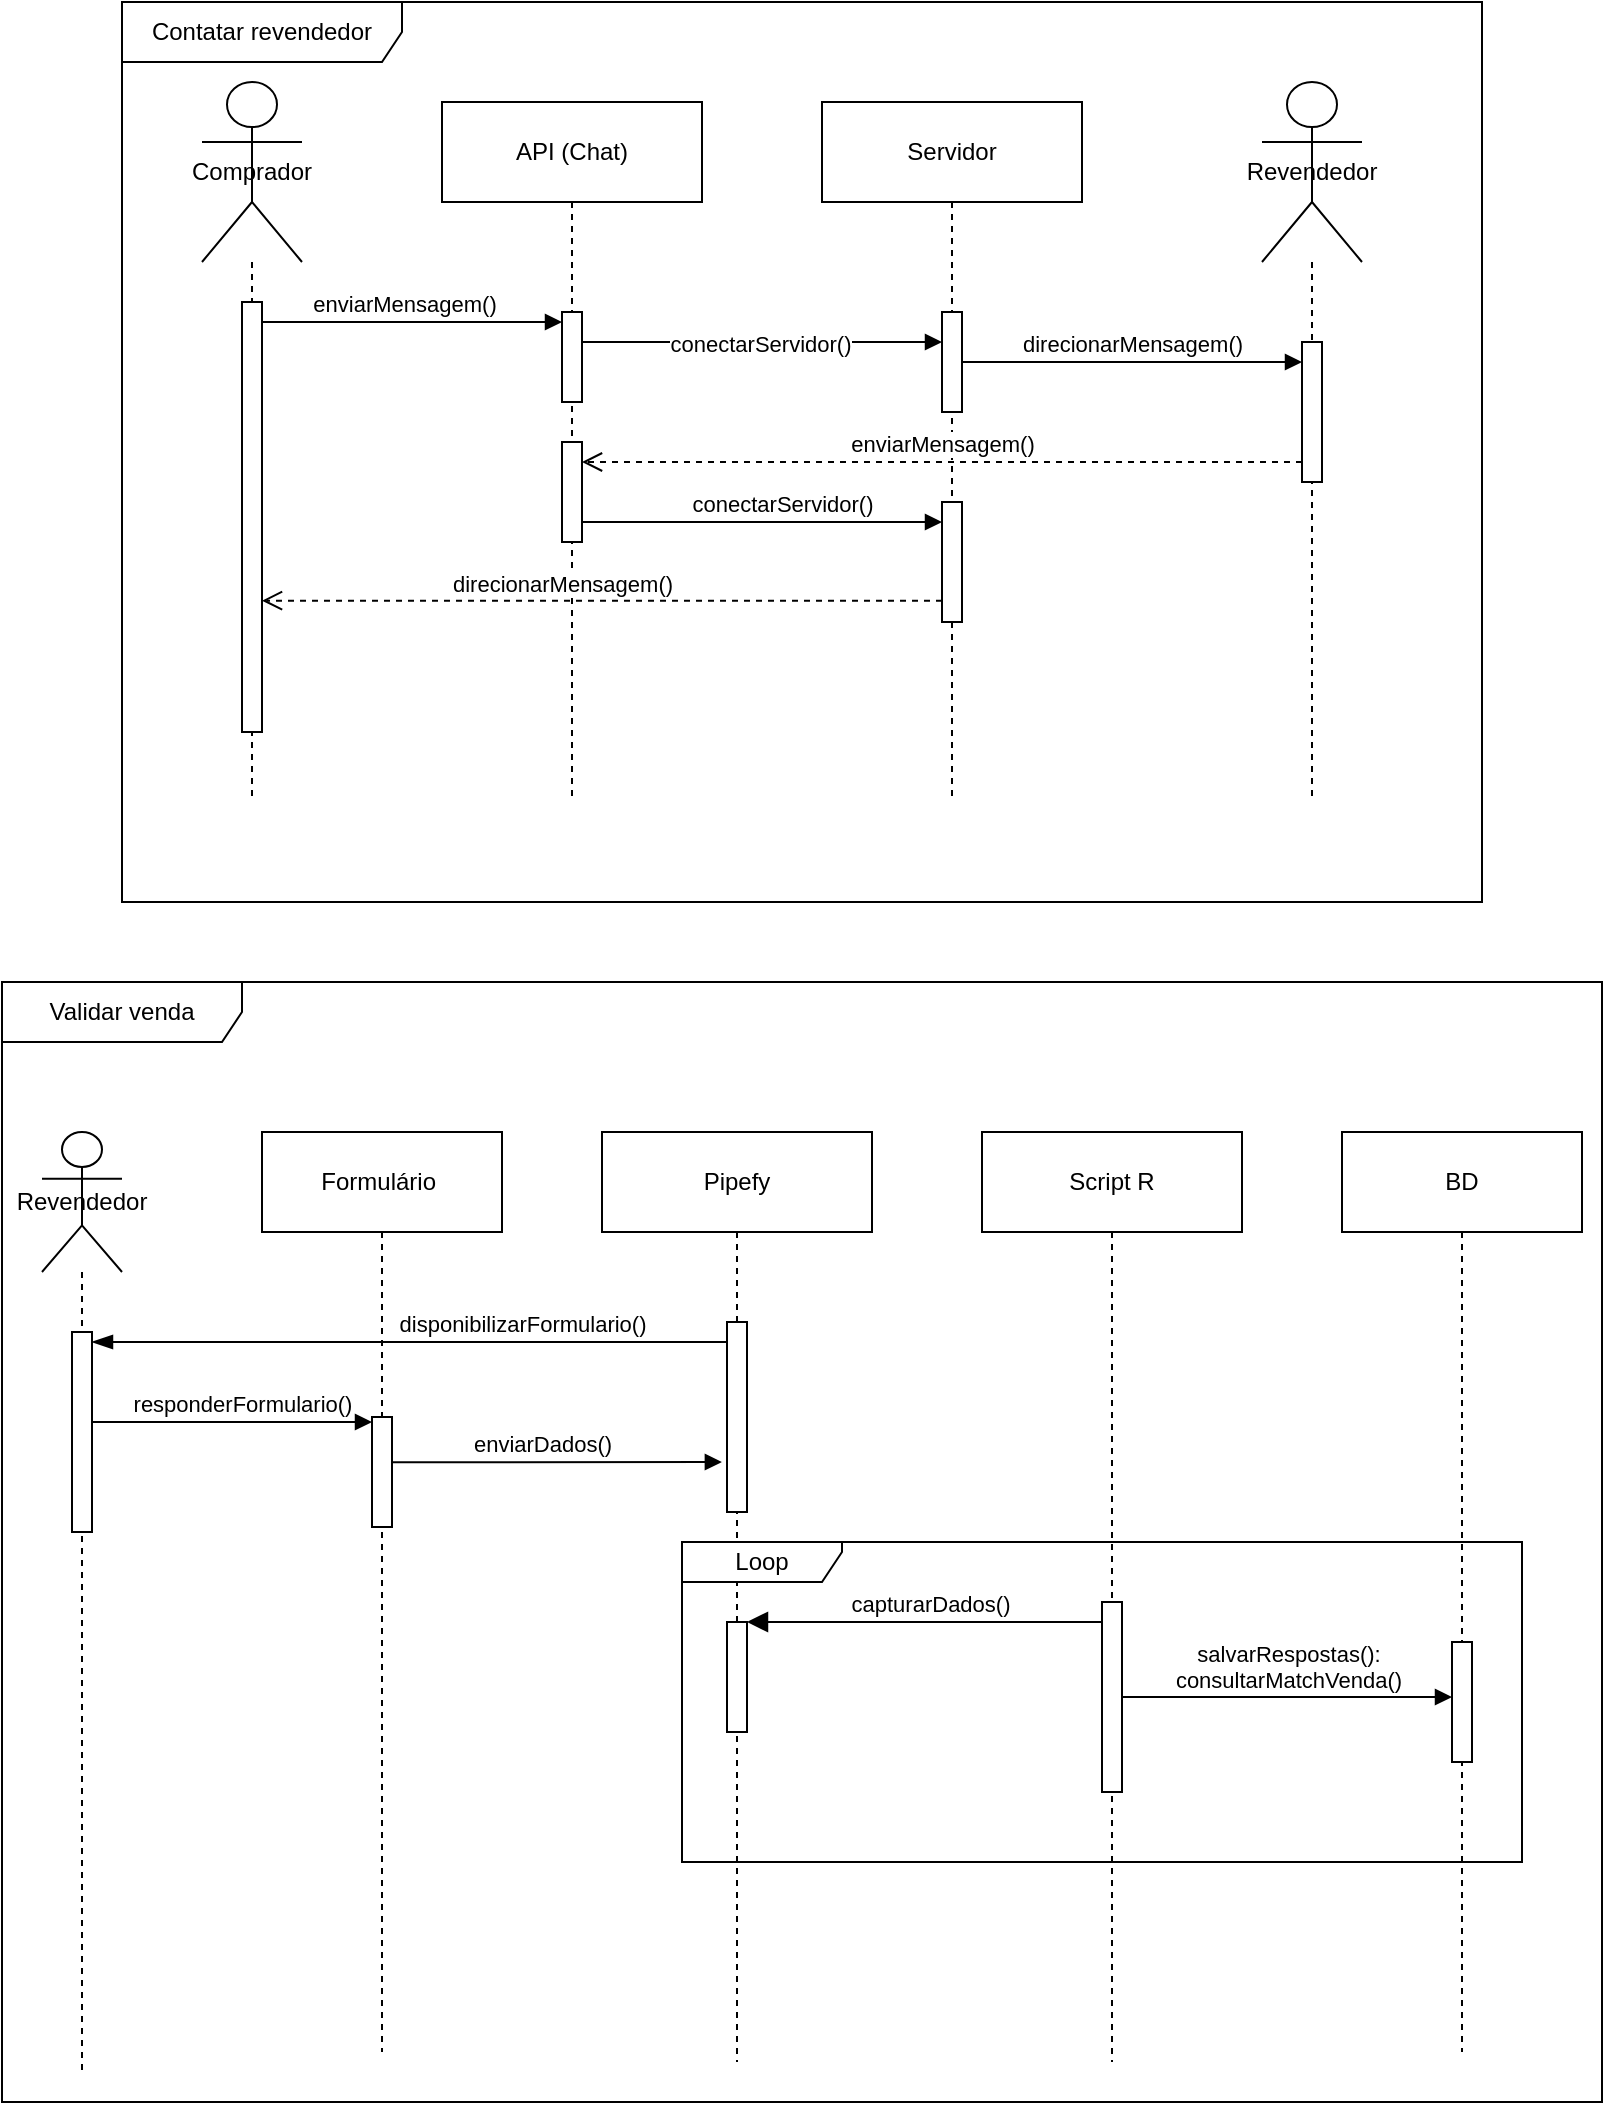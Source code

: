 <mxfile version="21.7.1" type="github">
  <diagram name="Page-1" id="2YBvvXClWsGukQMizWep">
    <mxGraphModel dx="965" dy="1807" grid="1" gridSize="10" guides="1" tooltips="1" connect="1" arrows="1" fold="1" page="1" pageScale="1" pageWidth="850" pageHeight="1100" math="0" shadow="0">
      <root>
        <mxCell id="0" />
        <mxCell id="1" parent="0" />
        <mxCell id="5L_zXAQ-VUQSyit91DCZ-61" value="capturarDados()" style="html=1;verticalAlign=bottom;endArrow=block;endSize=8;curved=0;rounded=0;endFill=1;" edge="1" parent="1" source="5L_zXAQ-VUQSyit91DCZ-51" target="5L_zXAQ-VUQSyit91DCZ-58">
          <mxGeometry x="-0.004" relative="1" as="geometry">
            <mxPoint x="470" y="820" as="sourcePoint" />
            <mxPoint x="390" y="820" as="targetPoint" />
            <mxPoint as="offset" />
          </mxGeometry>
        </mxCell>
        <mxCell id="5L_zXAQ-VUQSyit91DCZ-48" value="enviarDados()" style="html=1;verticalAlign=bottom;endArrow=block;curved=0;rounded=0;entryX=0.444;entryY=0.247;entryDx=0;entryDy=0;entryPerimeter=0;" edge="1" parent="1">
          <mxGeometry x="-0.059" width="80" relative="1" as="geometry">
            <mxPoint x="209.997" y="760.14" as="sourcePoint" />
            <mxPoint x="379.94" y="759.995" as="targetPoint" />
            <mxPoint as="offset" />
          </mxGeometry>
        </mxCell>
        <mxCell id="5L_zXAQ-VUQSyit91DCZ-46" value="disponibilizarFormulario()" style="html=1;verticalAlign=bottom;endArrow=blockThin;endSize=8;curved=0;rounded=0;endFill=1;fillColor=#e1d5e7;strokeColor=#000000;" edge="1" parent="1" target="5L_zXAQ-VUQSyit91DCZ-42">
          <mxGeometry x="-0.047" relative="1" as="geometry">
            <mxPoint x="294.167" y="700" as="sourcePoint" />
            <mxPoint x="150" y="700" as="targetPoint" />
            <Array as="points">
              <mxPoint x="385" y="700" />
              <mxPoint x="315" y="700" />
            </Array>
            <mxPoint as="offset" />
          </mxGeometry>
        </mxCell>
        <mxCell id="5L_zXAQ-VUQSyit91DCZ-44" value="salvarRespostas():&lt;br&gt;consultarMatchVenda()" style="html=1;verticalAlign=bottom;endArrow=block;curved=0;rounded=0;" edge="1" parent="1" source="5L_zXAQ-VUQSyit91DCZ-55" target="5L_zXAQ-VUQSyit91DCZ-45">
          <mxGeometry x="0.007" width="80" relative="1" as="geometry">
            <mxPoint x="574.167" y="870" as="sourcePoint" />
            <mxPoint x="749.5" y="870" as="targetPoint" />
            <mxPoint as="offset" />
          </mxGeometry>
        </mxCell>
        <mxCell id="5L_zXAQ-VUQSyit91DCZ-40" value="responderFormulario()" style="html=1;verticalAlign=bottom;endArrow=block;curved=0;rounded=0;exitX=1;exitY=0;exitDx=0;exitDy=5;exitPerimeter=0;" edge="1" parent="1">
          <mxGeometry x="0.067" width="80" relative="1" as="geometry">
            <mxPoint x="65" y="740" as="sourcePoint" />
            <mxPoint x="205" y="740" as="targetPoint" />
            <mxPoint as="offset" />
          </mxGeometry>
        </mxCell>
        <mxCell id="5L_zXAQ-VUQSyit91DCZ-10" value="API (Chat)" style="shape=umlLifeline;perimeter=lifelinePerimeter;whiteSpace=wrap;html=1;container=1;dropTarget=0;collapsible=0;recursiveResize=0;outlineConnect=0;portConstraint=eastwest;newEdgeStyle={&quot;curved&quot;:0,&quot;rounded&quot;:0};size=50;" vertex="1" parent="1">
          <mxGeometry x="240" y="80" width="130" height="350" as="geometry" />
        </mxCell>
        <mxCell id="5L_zXAQ-VUQSyit91DCZ-15" value="" style="html=1;points=[[0,0,0,0,5],[0,1,0,0,-5],[1,0,0,0,5],[1,1,0,0,-5]];perimeter=orthogonalPerimeter;outlineConnect=0;targetShapes=umlLifeline;portConstraint=eastwest;newEdgeStyle={&quot;curved&quot;:0,&quot;rounded&quot;:0};" vertex="1" parent="5L_zXAQ-VUQSyit91DCZ-10">
          <mxGeometry x="60" y="105" width="10" height="45" as="geometry" />
        </mxCell>
        <mxCell id="5L_zXAQ-VUQSyit91DCZ-23" value="" style="html=1;points=[[0,0,0,0,5],[0,1,0,0,-5],[1,0,0,0,5],[1,1,0,0,-5]];perimeter=orthogonalPerimeter;outlineConnect=0;targetShapes=umlLifeline;portConstraint=eastwest;newEdgeStyle={&quot;curved&quot;:0,&quot;rounded&quot;:0};" vertex="1" parent="5L_zXAQ-VUQSyit91DCZ-10">
          <mxGeometry x="60" y="170" width="10" height="50" as="geometry" />
        </mxCell>
        <mxCell id="5L_zXAQ-VUQSyit91DCZ-11" value="Servidor" style="shape=umlLifeline;perimeter=lifelinePerimeter;whiteSpace=wrap;html=1;container=1;dropTarget=0;collapsible=0;recursiveResize=0;outlineConnect=0;portConstraint=eastwest;newEdgeStyle={&quot;curved&quot;:0,&quot;rounded&quot;:0};size=50;" vertex="1" parent="1">
          <mxGeometry x="430" y="80" width="130" height="350" as="geometry" />
        </mxCell>
        <mxCell id="5L_zXAQ-VUQSyit91DCZ-27" value="" style="html=1;points=[[0,0,0,0,5],[0,1,0,0,-5],[1,0,0,0,5],[1,1,0,0,-5]];perimeter=orthogonalPerimeter;outlineConnect=0;targetShapes=umlLifeline;portConstraint=eastwest;newEdgeStyle={&quot;curved&quot;:0,&quot;rounded&quot;:0};" vertex="1" parent="5L_zXAQ-VUQSyit91DCZ-11">
          <mxGeometry x="60" y="200" width="10" height="60" as="geometry" />
        </mxCell>
        <mxCell id="5L_zXAQ-VUQSyit91DCZ-13" value="Comprador" style="shape=umlLifeline;perimeter=lifelinePerimeter;whiteSpace=wrap;html=1;container=1;dropTarget=0;collapsible=0;recursiveResize=0;outlineConnect=0;portConstraint=eastwest;newEdgeStyle={&quot;curved&quot;:0,&quot;rounded&quot;:0};participant=umlActor;size=90;" vertex="1" parent="1">
          <mxGeometry x="120" y="70" width="50" height="360" as="geometry" />
        </mxCell>
        <mxCell id="5L_zXAQ-VUQSyit91DCZ-14" value="Revendedor" style="shape=umlLifeline;perimeter=lifelinePerimeter;whiteSpace=wrap;html=1;container=1;dropTarget=0;collapsible=0;recursiveResize=0;outlineConnect=0;portConstraint=eastwest;newEdgeStyle={&quot;curved&quot;:0,&quot;rounded&quot;:0};participant=umlActor;size=90;" vertex="1" parent="1">
          <mxGeometry x="650" y="70" width="50" height="360" as="geometry" />
        </mxCell>
        <mxCell id="5L_zXAQ-VUQSyit91DCZ-20" value="" style="html=1;points=[[0,0,0,0,5],[0,1,0,0,-5],[1,0,0,0,5],[1,1,0,0,-5]];perimeter=orthogonalPerimeter;outlineConnect=0;targetShapes=umlLifeline;portConstraint=eastwest;newEdgeStyle={&quot;curved&quot;:0,&quot;rounded&quot;:0};" vertex="1" parent="5L_zXAQ-VUQSyit91DCZ-14">
          <mxGeometry x="20" y="130" width="10" height="70" as="geometry" />
        </mxCell>
        <mxCell id="5L_zXAQ-VUQSyit91DCZ-16" value="enviarMensagem()" style="html=1;verticalAlign=bottom;endArrow=block;curved=0;rounded=0;entryX=0;entryY=0;entryDx=0;entryDy=5;entryPerimeter=0;" edge="1" parent="1" target="5L_zXAQ-VUQSyit91DCZ-15">
          <mxGeometry x="-0.067" width="80" relative="1" as="geometry">
            <mxPoint x="150" y="190" as="sourcePoint" />
            <mxPoint x="230" y="190" as="targetPoint" />
            <mxPoint x="1" as="offset" />
          </mxGeometry>
        </mxCell>
        <mxCell id="5L_zXAQ-VUQSyit91DCZ-19" value="conectarServidor()" style="html=1;verticalAlign=bottom;endArrow=block;curved=0;rounded=0;" edge="1" parent="1" target="5L_zXAQ-VUQSyit91DCZ-17">
          <mxGeometry x="-0.024" y="-10" width="80" relative="1" as="geometry">
            <mxPoint x="310" y="200" as="sourcePoint" />
            <mxPoint x="390" y="200" as="targetPoint" />
            <mxPoint x="1" as="offset" />
          </mxGeometry>
        </mxCell>
        <mxCell id="5L_zXAQ-VUQSyit91DCZ-22" value="direcionarMensagem()" style="html=1;verticalAlign=bottom;endArrow=block;curved=0;rounded=0;" edge="1" parent="1" source="5L_zXAQ-VUQSyit91DCZ-17">
          <mxGeometry width="80" relative="1" as="geometry">
            <mxPoint x="500" y="210" as="sourcePoint" />
            <mxPoint x="670" y="210" as="targetPoint" />
          </mxGeometry>
        </mxCell>
        <mxCell id="5L_zXAQ-VUQSyit91DCZ-24" value="enviarMensagem()&lt;br&gt;" style="html=1;verticalAlign=bottom;endArrow=open;dashed=1;endSize=8;curved=0;rounded=0;" edge="1" parent="1">
          <mxGeometry relative="1" as="geometry">
            <mxPoint x="670" y="260" as="sourcePoint" />
            <mxPoint x="310" y="260" as="targetPoint" />
          </mxGeometry>
        </mxCell>
        <mxCell id="5L_zXAQ-VUQSyit91DCZ-25" value="" style="html=1;verticalAlign=bottom;endArrow=block;curved=0;rounded=0;" edge="1" parent="1" target="5L_zXAQ-VUQSyit91DCZ-17">
          <mxGeometry width="80" relative="1" as="geometry">
            <mxPoint x="500" y="210" as="sourcePoint" />
            <mxPoint x="675" y="210" as="targetPoint" />
          </mxGeometry>
        </mxCell>
        <mxCell id="5L_zXAQ-VUQSyit91DCZ-17" value="" style="html=1;points=[[0,0,0,0,5],[0,1,0,0,-5],[1,0,0,0,5],[1,1,0,0,-5]];perimeter=orthogonalPerimeter;outlineConnect=0;targetShapes=umlLifeline;portConstraint=eastwest;newEdgeStyle={&quot;curved&quot;:0,&quot;rounded&quot;:0};" vertex="1" parent="1">
          <mxGeometry x="490" y="185" width="10" height="50" as="geometry" />
        </mxCell>
        <mxCell id="5L_zXAQ-VUQSyit91DCZ-26" value="conectarServidor()" style="html=1;verticalAlign=bottom;endArrow=block;curved=0;rounded=0;" edge="1" parent="1">
          <mxGeometry x="0.111" width="80" relative="1" as="geometry">
            <mxPoint x="310" y="290" as="sourcePoint" />
            <mxPoint x="490" y="290" as="targetPoint" />
            <mxPoint as="offset" />
          </mxGeometry>
        </mxCell>
        <mxCell id="5L_zXAQ-VUQSyit91DCZ-30" value="" style="html=1;verticalAlign=bottom;endArrow=open;dashed=1;endSize=8;curved=0;rounded=0;" edge="1" parent="1" target="5L_zXAQ-VUQSyit91DCZ-6">
          <mxGeometry relative="1" as="geometry">
            <mxPoint x="490" y="329.33" as="sourcePoint" />
            <mxPoint x="144" y="329" as="targetPoint" />
          </mxGeometry>
        </mxCell>
        <mxCell id="5L_zXAQ-VUQSyit91DCZ-31" value="direcionarMensagem()" style="edgeLabel;html=1;align=center;verticalAlign=middle;resizable=0;points=[];" vertex="1" connectable="0" parent="5L_zXAQ-VUQSyit91DCZ-30">
          <mxGeometry x="0.123" y="-2" relative="1" as="geometry">
            <mxPoint x="1" y="-7" as="offset" />
          </mxGeometry>
        </mxCell>
        <mxCell id="5L_zXAQ-VUQSyit91DCZ-6" value="" style="html=1;points=[[0,0,0,0,5],[0,1,0,0,-5],[1,0,0,0,5],[1,1,0,0,-5]];perimeter=orthogonalPerimeter;outlineConnect=0;targetShapes=umlLifeline;portConstraint=eastwest;newEdgeStyle={&quot;curved&quot;:0,&quot;rounded&quot;:0};" vertex="1" parent="1">
          <mxGeometry x="140" y="180" width="10" height="215" as="geometry" />
        </mxCell>
        <mxCell id="5L_zXAQ-VUQSyit91DCZ-32" value="Contatar revendedor" style="shape=umlFrame;whiteSpace=wrap;html=1;pointerEvents=0;width=140;height=30;" vertex="1" parent="1">
          <mxGeometry x="80" y="30" width="680" height="450" as="geometry" />
        </mxCell>
        <mxCell id="5L_zXAQ-VUQSyit91DCZ-35" value="Validar venda" style="shape=umlFrame;whiteSpace=wrap;html=1;pointerEvents=0;width=120;height=30;" vertex="1" parent="1">
          <mxGeometry x="20" y="520" width="800" height="560" as="geometry" />
        </mxCell>
        <mxCell id="5L_zXAQ-VUQSyit91DCZ-36" value="Revendedor" style="shape=umlLifeline;perimeter=lifelinePerimeter;whiteSpace=wrap;html=1;container=1;dropTarget=0;collapsible=0;recursiveResize=0;outlineConnect=0;portConstraint=eastwest;newEdgeStyle={&quot;curved&quot;:0,&quot;rounded&quot;:0};participant=umlActor;size=70;align=center;" vertex="1" parent="1">
          <mxGeometry x="40" y="595" width="40" height="470" as="geometry" />
        </mxCell>
        <mxCell id="5L_zXAQ-VUQSyit91DCZ-42" value="" style="html=1;points=[[0,0,0,0,5],[0,1,0,0,-5],[1,0,0,0,5],[1,1,0,0,-5]];perimeter=orthogonalPerimeter;outlineConnect=0;targetShapes=umlLifeline;portConstraint=eastwest;newEdgeStyle={&quot;curved&quot;:0,&quot;rounded&quot;:0};" vertex="1" parent="5L_zXAQ-VUQSyit91DCZ-36">
          <mxGeometry x="15" y="100" width="10" height="100" as="geometry" />
        </mxCell>
        <mxCell id="5L_zXAQ-VUQSyit91DCZ-38" value="Formulário&amp;nbsp;" style="shape=umlLifeline;perimeter=lifelinePerimeter;whiteSpace=wrap;html=1;container=1;dropTarget=0;collapsible=0;recursiveResize=0;outlineConnect=0;portConstraint=eastwest;newEdgeStyle={&quot;curved&quot;:0,&quot;rounded&quot;:0};size=50;" vertex="1" parent="1">
          <mxGeometry x="150" y="595" width="120" height="460" as="geometry" />
        </mxCell>
        <mxCell id="5L_zXAQ-VUQSyit91DCZ-43" value="" style="html=1;points=[[0,0,0,0,5],[0,1,0,0,-5],[1,0,0,0,5],[1,1,0,0,-5]];perimeter=orthogonalPerimeter;outlineConnect=0;targetShapes=umlLifeline;portConstraint=eastwest;newEdgeStyle={&quot;curved&quot;:0,&quot;rounded&quot;:0};" vertex="1" parent="5L_zXAQ-VUQSyit91DCZ-38">
          <mxGeometry x="55" y="142.5" width="10" height="55" as="geometry" />
        </mxCell>
        <mxCell id="5L_zXAQ-VUQSyit91DCZ-39" value="BD" style="shape=umlLifeline;perimeter=lifelinePerimeter;whiteSpace=wrap;html=1;container=1;dropTarget=0;collapsible=0;recursiveResize=0;outlineConnect=0;portConstraint=eastwest;newEdgeStyle={&quot;curved&quot;:0,&quot;rounded&quot;:0};size=50;" vertex="1" parent="1">
          <mxGeometry x="690" y="595" width="120" height="460" as="geometry" />
        </mxCell>
        <mxCell id="5L_zXAQ-VUQSyit91DCZ-45" value="" style="html=1;points=[[0,0,0,0,5],[0,1,0,0,-5],[1,0,0,0,5],[1,1,0,0,-5]];perimeter=orthogonalPerimeter;outlineConnect=0;targetShapes=umlLifeline;portConstraint=eastwest;newEdgeStyle={&quot;curved&quot;:0,&quot;rounded&quot;:0};" vertex="1" parent="5L_zXAQ-VUQSyit91DCZ-39">
          <mxGeometry x="55" y="255" width="10" height="60" as="geometry" />
        </mxCell>
        <mxCell id="5L_zXAQ-VUQSyit91DCZ-50" value="Pipefy" style="shape=umlLifeline;perimeter=lifelinePerimeter;whiteSpace=wrap;html=1;container=1;dropTarget=0;collapsible=0;recursiveResize=0;outlineConnect=0;portConstraint=eastwest;newEdgeStyle={&quot;curved&quot;:0,&quot;rounded&quot;:0};size=50;" vertex="1" parent="1">
          <mxGeometry x="320" y="595" width="135" height="465" as="geometry" />
        </mxCell>
        <mxCell id="5L_zXAQ-VUQSyit91DCZ-47" value="" style="html=1;points=[[0,0,0,0,5],[0,1,0,0,-5],[1,0,0,0,5],[1,1,0,0,-5]];perimeter=orthogonalPerimeter;outlineConnect=0;targetShapes=umlLifeline;portConstraint=eastwest;newEdgeStyle={&quot;curved&quot;:0,&quot;rounded&quot;:0};" vertex="1" parent="5L_zXAQ-VUQSyit91DCZ-50">
          <mxGeometry x="62.5" y="95" width="10" height="95" as="geometry" />
        </mxCell>
        <mxCell id="5L_zXAQ-VUQSyit91DCZ-58" value="" style="html=1;points=[[0,0,0,0,5],[0,1,0,0,-5],[1,0,0,0,5],[1,1,0,0,-5]];perimeter=orthogonalPerimeter;outlineConnect=0;targetShapes=umlLifeline;portConstraint=eastwest;newEdgeStyle={&quot;curved&quot;:0,&quot;rounded&quot;:0};" vertex="1" parent="5L_zXAQ-VUQSyit91DCZ-50">
          <mxGeometry x="62.5" y="245" width="10" height="55" as="geometry" />
        </mxCell>
        <mxCell id="5L_zXAQ-VUQSyit91DCZ-51" value="Script R" style="shape=umlLifeline;perimeter=lifelinePerimeter;whiteSpace=wrap;html=1;container=1;dropTarget=0;collapsible=0;recursiveResize=0;outlineConnect=0;portConstraint=eastwest;newEdgeStyle={&quot;curved&quot;:0,&quot;rounded&quot;:0};size=50;" vertex="1" parent="1">
          <mxGeometry x="510" y="595" width="130" height="465" as="geometry" />
        </mxCell>
        <mxCell id="5L_zXAQ-VUQSyit91DCZ-55" value="" style="html=1;points=[[0,0,0,0,5],[0,1,0,0,-5],[1,0,0,0,5],[1,1,0,0,-5]];perimeter=orthogonalPerimeter;outlineConnect=0;targetShapes=umlLifeline;portConstraint=eastwest;newEdgeStyle={&quot;curved&quot;:0,&quot;rounded&quot;:0};" vertex="1" parent="5L_zXAQ-VUQSyit91DCZ-51">
          <mxGeometry x="60" y="235" width="10" height="95" as="geometry" />
        </mxCell>
        <mxCell id="5L_zXAQ-VUQSyit91DCZ-62" value="Loop" style="shape=umlFrame;whiteSpace=wrap;html=1;pointerEvents=0;width=80;height=20;" vertex="1" parent="1">
          <mxGeometry x="360" y="800" width="420" height="160" as="geometry" />
        </mxCell>
      </root>
    </mxGraphModel>
  </diagram>
</mxfile>
